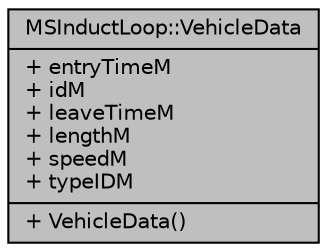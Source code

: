 digraph "MSInductLoop::VehicleData"
{
  edge [fontname="Helvetica",fontsize="10",labelfontname="Helvetica",labelfontsize="10"];
  node [fontname="Helvetica",fontsize="10",shape=record];
  Node1 [label="{MSInductLoop::VehicleData\n|+ entryTimeM\l+ idM\l+ leaveTimeM\l+ lengthM\l+ speedM\l+ typeIDM\l|+ VehicleData()\l}",height=0.2,width=0.4,color="black", fillcolor="grey75", style="filled", fontcolor="black"];
}
